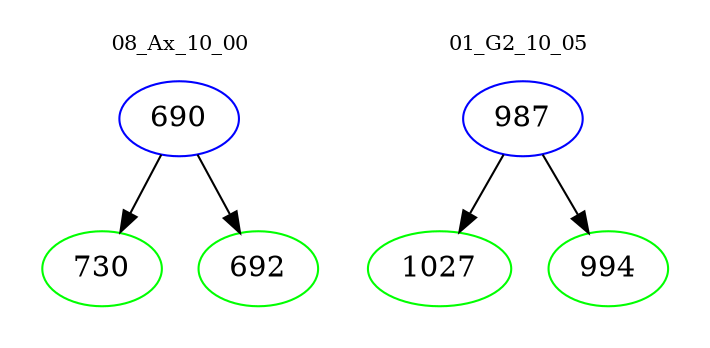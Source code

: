 digraph{
subgraph cluster_0 {
color = white
label = "08_Ax_10_00";
fontsize=10;
T0_690 [label="690", color="blue"]
T0_690 -> T0_730 [color="black"]
T0_730 [label="730", color="green"]
T0_690 -> T0_692 [color="black"]
T0_692 [label="692", color="green"]
}
subgraph cluster_1 {
color = white
label = "01_G2_10_05";
fontsize=10;
T1_987 [label="987", color="blue"]
T1_987 -> T1_1027 [color="black"]
T1_1027 [label="1027", color="green"]
T1_987 -> T1_994 [color="black"]
T1_994 [label="994", color="green"]
}
}
